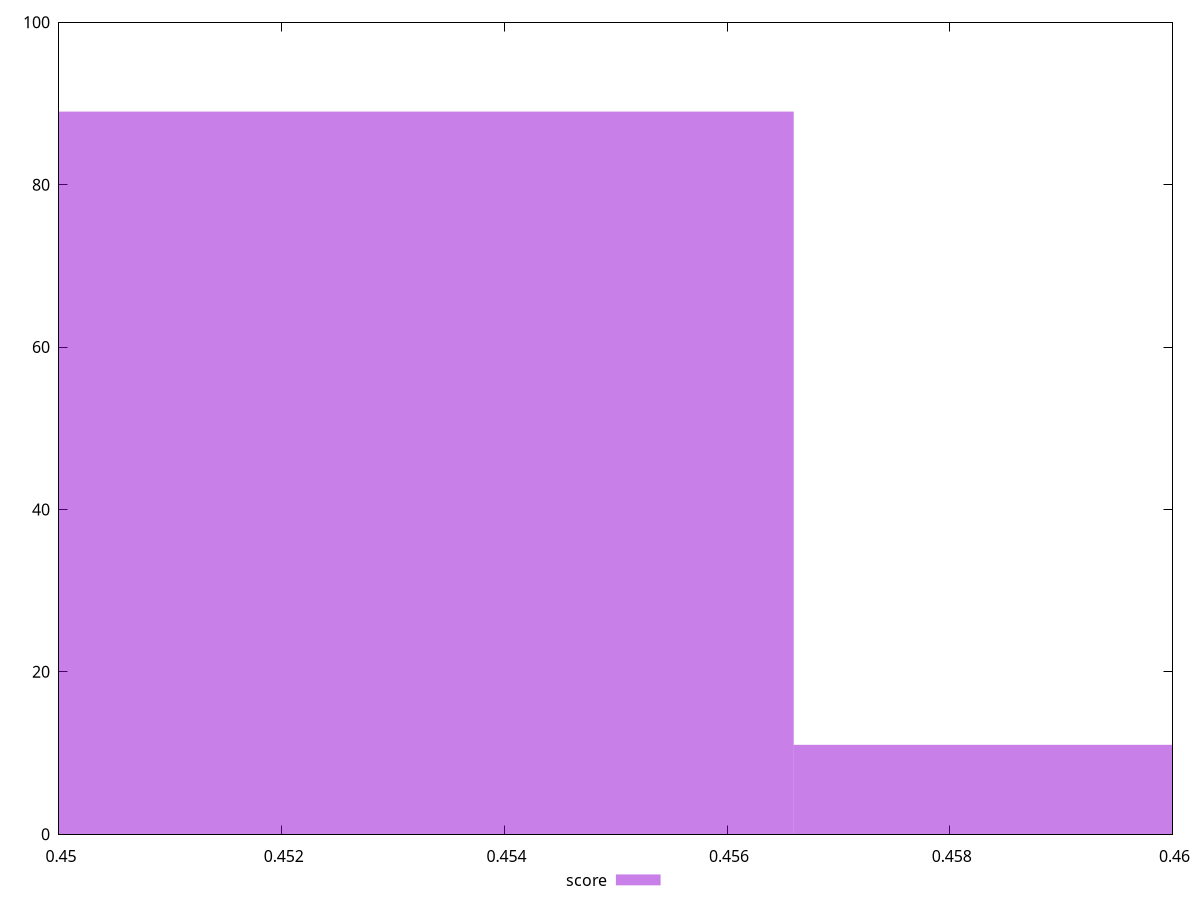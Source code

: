 reset

$score <<EOF
0.45316531555511497 89
0.46003145669988943 11
EOF

set key outside below
set boxwidth 0.006866141144774469
set xrange [0.45:0.46]
set yrange [0:100]
set trange [0:100]
set style fill transparent solid 0.5 noborder
set terminal svg size 640, 490 enhanced background rgb 'white'
set output "reports/report_00030_2021-02-24T20-42-31.540Z/uses-rel-preload/samples/agenda/score/histogram.svg"

plot $score title "score" with boxes

reset
